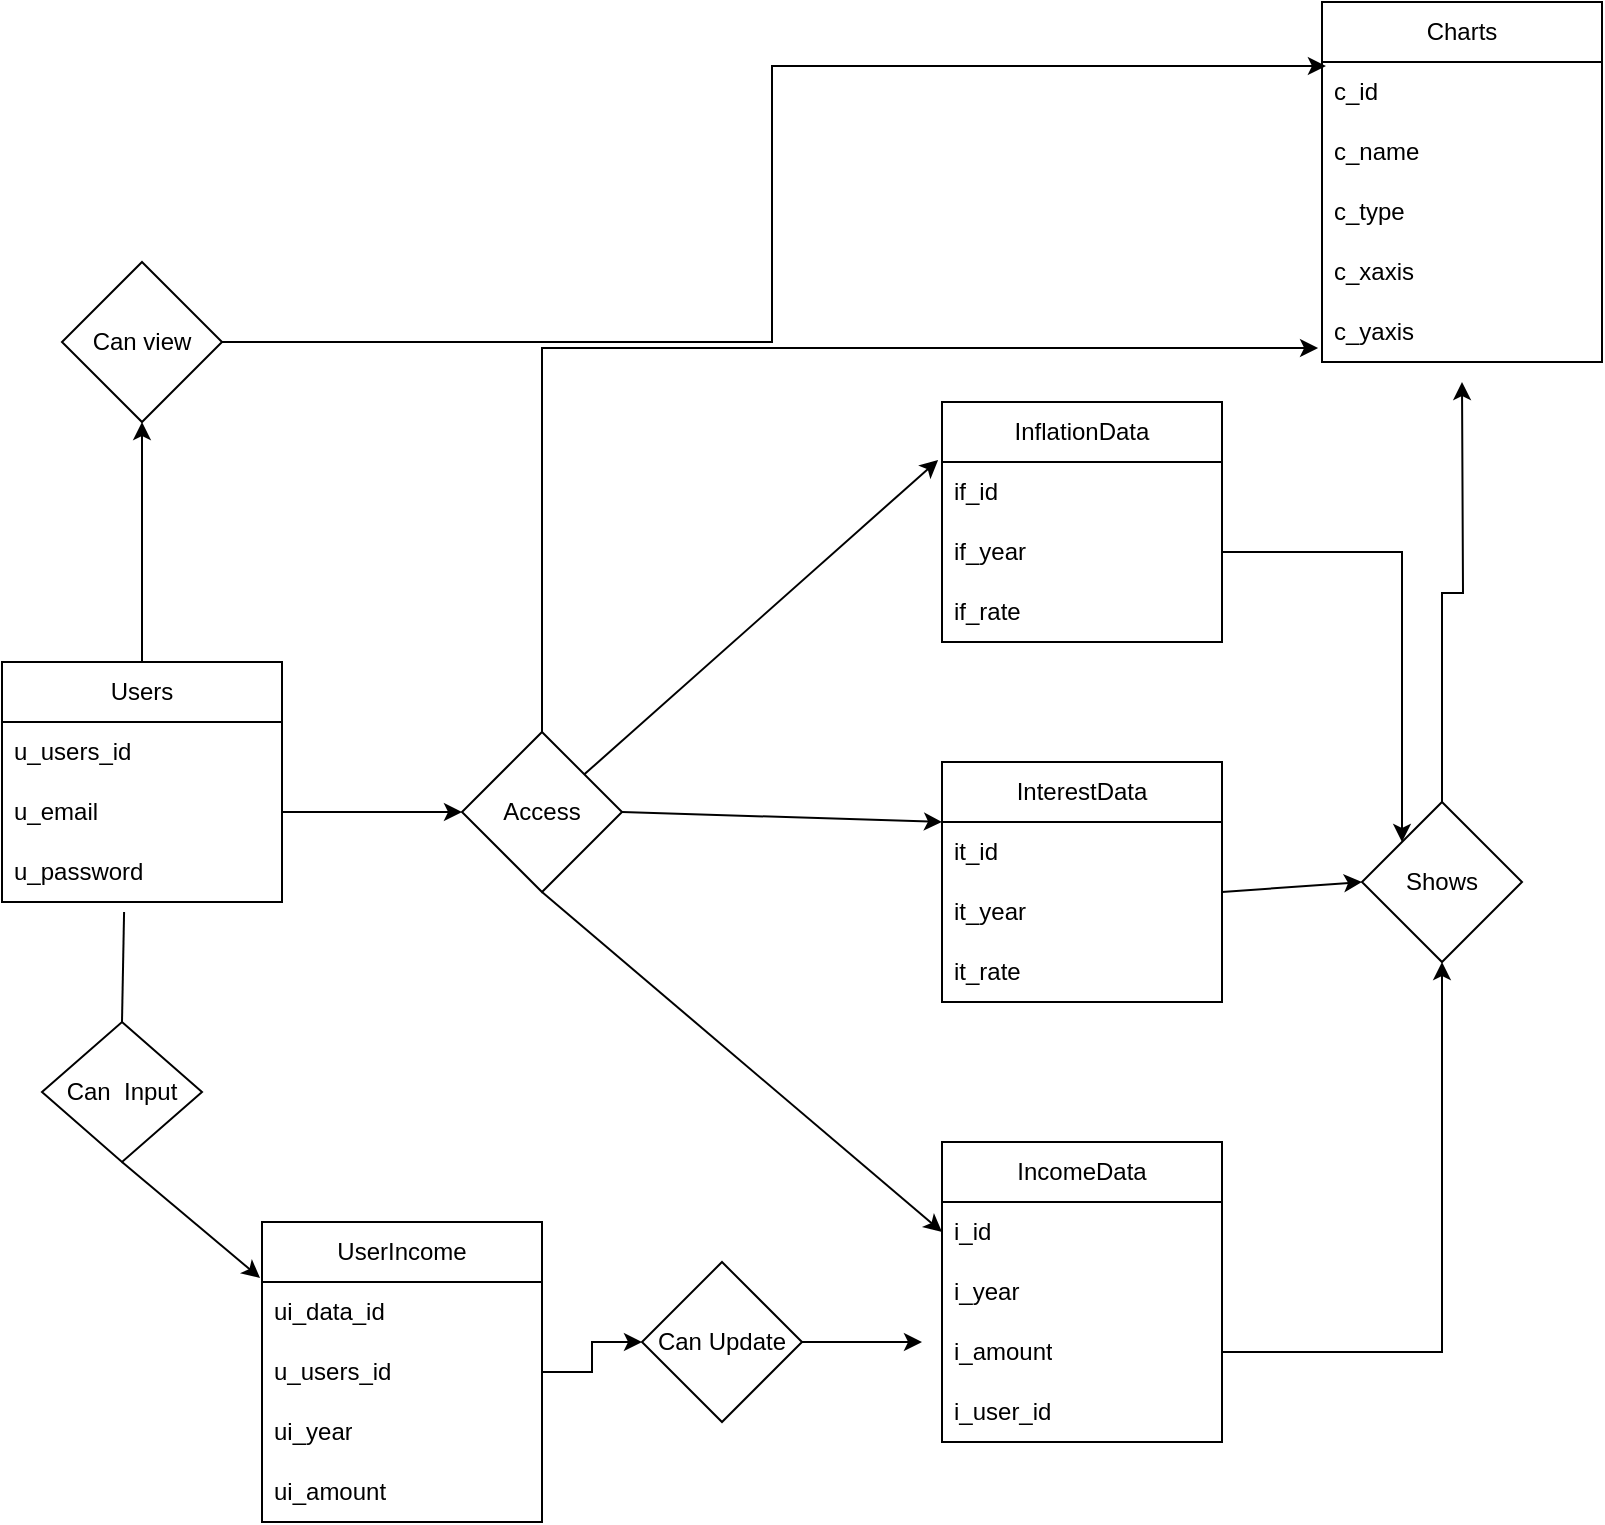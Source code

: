 <mxfile version="22.0.4" type="github">
  <diagram name="Page-1" id="m_QJYwEmpjciaFvyn87b">
    <mxGraphModel dx="1434" dy="790" grid="1" gridSize="10" guides="1" tooltips="1" connect="1" arrows="1" fold="1" page="1" pageScale="1" pageWidth="850" pageHeight="1100" math="0" shadow="0">
      <root>
        <mxCell id="0" />
        <mxCell id="1" parent="0" />
        <mxCell id="MnOWo67edYaQ9okEDMTv-19" value="IncomeData" style="swimlane;fontStyle=0;childLayout=stackLayout;horizontal=1;startSize=30;horizontalStack=0;resizeParent=1;resizeParentMax=0;resizeLast=0;collapsible=1;marginBottom=0;whiteSpace=wrap;html=1;" vertex="1" parent="1">
          <mxGeometry x="480" y="590" width="140" height="150" as="geometry" />
        </mxCell>
        <mxCell id="MnOWo67edYaQ9okEDMTv-23" value="i_id" style="text;strokeColor=none;fillColor=none;align=left;verticalAlign=middle;spacingLeft=4;spacingRight=4;overflow=hidden;points=[[0,0.5],[1,0.5]];portConstraint=eastwest;rotatable=0;whiteSpace=wrap;html=1;" vertex="1" parent="MnOWo67edYaQ9okEDMTv-19">
          <mxGeometry y="30" width="140" height="30" as="geometry" />
        </mxCell>
        <mxCell id="MnOWo67edYaQ9okEDMTv-20" value="i_year" style="text;strokeColor=none;fillColor=none;align=left;verticalAlign=middle;spacingLeft=4;spacingRight=4;overflow=hidden;points=[[0,0.5],[1,0.5]];portConstraint=eastwest;rotatable=0;whiteSpace=wrap;html=1;" vertex="1" parent="MnOWo67edYaQ9okEDMTv-19">
          <mxGeometry y="60" width="140" height="30" as="geometry" />
        </mxCell>
        <mxCell id="MnOWo67edYaQ9okEDMTv-21" value="i_amount" style="text;strokeColor=none;fillColor=none;align=left;verticalAlign=middle;spacingLeft=4;spacingRight=4;overflow=hidden;points=[[0,0.5],[1,0.5]];portConstraint=eastwest;rotatable=0;whiteSpace=wrap;html=1;" vertex="1" parent="MnOWo67edYaQ9okEDMTv-19">
          <mxGeometry y="90" width="140" height="30" as="geometry" />
        </mxCell>
        <mxCell id="MnOWo67edYaQ9okEDMTv-50" value="i_user_id" style="text;strokeColor=none;fillColor=none;align=left;verticalAlign=middle;spacingLeft=4;spacingRight=4;overflow=hidden;points=[[0,0.5],[1,0.5]];portConstraint=eastwest;rotatable=0;whiteSpace=wrap;html=1;" vertex="1" parent="MnOWo67edYaQ9okEDMTv-19">
          <mxGeometry y="120" width="140" height="30" as="geometry" />
        </mxCell>
        <mxCell id="MnOWo67edYaQ9okEDMTv-76" style="edgeStyle=orthogonalEdgeStyle;rounded=0;orthogonalLoop=1;jettySize=auto;html=1;exitX=0.5;exitY=0;exitDx=0;exitDy=0;entryX=0.5;entryY=1;entryDx=0;entryDy=0;" edge="1" parent="1" source="MnOWo67edYaQ9okEDMTv-24" target="MnOWo67edYaQ9okEDMTv-74">
          <mxGeometry relative="1" as="geometry" />
        </mxCell>
        <mxCell id="MnOWo67edYaQ9okEDMTv-24" value="Users" style="swimlane;fontStyle=0;childLayout=stackLayout;horizontal=1;startSize=30;horizontalStack=0;resizeParent=1;resizeParentMax=0;resizeLast=0;collapsible=1;marginBottom=0;whiteSpace=wrap;html=1;" vertex="1" parent="1">
          <mxGeometry x="10" y="350" width="140" height="120" as="geometry" />
        </mxCell>
        <mxCell id="MnOWo67edYaQ9okEDMTv-25" value="u_users_id" style="text;strokeColor=none;fillColor=none;align=left;verticalAlign=middle;spacingLeft=4;spacingRight=4;overflow=hidden;points=[[0,0.5],[1,0.5]];portConstraint=eastwest;rotatable=0;whiteSpace=wrap;html=1;" vertex="1" parent="MnOWo67edYaQ9okEDMTv-24">
          <mxGeometry y="30" width="140" height="30" as="geometry" />
        </mxCell>
        <mxCell id="MnOWo67edYaQ9okEDMTv-26" value="u_email" style="text;strokeColor=none;fillColor=none;align=left;verticalAlign=middle;spacingLeft=4;spacingRight=4;overflow=hidden;points=[[0,0.5],[1,0.5]];portConstraint=eastwest;rotatable=0;whiteSpace=wrap;html=1;" vertex="1" parent="MnOWo67edYaQ9okEDMTv-24">
          <mxGeometry y="60" width="140" height="30" as="geometry" />
        </mxCell>
        <mxCell id="MnOWo67edYaQ9okEDMTv-27" value="u_password" style="text;strokeColor=none;fillColor=none;align=left;verticalAlign=middle;spacingLeft=4;spacingRight=4;overflow=hidden;points=[[0,0.5],[1,0.5]];portConstraint=eastwest;rotatable=0;whiteSpace=wrap;html=1;" vertex="1" parent="MnOWo67edYaQ9okEDMTv-24">
          <mxGeometry y="90" width="140" height="30" as="geometry" />
        </mxCell>
        <mxCell id="MnOWo67edYaQ9okEDMTv-28" value="InflationData" style="swimlane;fontStyle=0;childLayout=stackLayout;horizontal=1;startSize=30;horizontalStack=0;resizeParent=1;resizeParentMax=0;resizeLast=0;collapsible=1;marginBottom=0;whiteSpace=wrap;html=1;" vertex="1" parent="1">
          <mxGeometry x="480" y="220" width="140" height="120" as="geometry" />
        </mxCell>
        <mxCell id="MnOWo67edYaQ9okEDMTv-29" value="if_id" style="text;strokeColor=none;fillColor=none;align=left;verticalAlign=middle;spacingLeft=4;spacingRight=4;overflow=hidden;points=[[0,0.5],[1,0.5]];portConstraint=eastwest;rotatable=0;whiteSpace=wrap;html=1;" vertex="1" parent="MnOWo67edYaQ9okEDMTv-28">
          <mxGeometry y="30" width="140" height="30" as="geometry" />
        </mxCell>
        <mxCell id="MnOWo67edYaQ9okEDMTv-30" value="if_year" style="text;strokeColor=none;fillColor=none;align=left;verticalAlign=middle;spacingLeft=4;spacingRight=4;overflow=hidden;points=[[0,0.5],[1,0.5]];portConstraint=eastwest;rotatable=0;whiteSpace=wrap;html=1;" vertex="1" parent="MnOWo67edYaQ9okEDMTv-28">
          <mxGeometry y="60" width="140" height="30" as="geometry" />
        </mxCell>
        <mxCell id="MnOWo67edYaQ9okEDMTv-31" value="if_rate" style="text;strokeColor=none;fillColor=none;align=left;verticalAlign=middle;spacingLeft=4;spacingRight=4;overflow=hidden;points=[[0,0.5],[1,0.5]];portConstraint=eastwest;rotatable=0;whiteSpace=wrap;html=1;" vertex="1" parent="MnOWo67edYaQ9okEDMTv-28">
          <mxGeometry y="90" width="140" height="30" as="geometry" />
        </mxCell>
        <mxCell id="MnOWo67edYaQ9okEDMTv-33" value="InterestData" style="swimlane;fontStyle=0;childLayout=stackLayout;horizontal=1;startSize=30;horizontalStack=0;resizeParent=1;resizeParentMax=0;resizeLast=0;collapsible=1;marginBottom=0;whiteSpace=wrap;html=1;" vertex="1" parent="1">
          <mxGeometry x="480" y="400" width="140" height="120" as="geometry" />
        </mxCell>
        <mxCell id="MnOWo67edYaQ9okEDMTv-34" value="it_id" style="text;strokeColor=none;fillColor=none;align=left;verticalAlign=middle;spacingLeft=4;spacingRight=4;overflow=hidden;points=[[0,0.5],[1,0.5]];portConstraint=eastwest;rotatable=0;whiteSpace=wrap;html=1;" vertex="1" parent="MnOWo67edYaQ9okEDMTv-33">
          <mxGeometry y="30" width="140" height="30" as="geometry" />
        </mxCell>
        <mxCell id="MnOWo67edYaQ9okEDMTv-35" value="it_year" style="text;strokeColor=none;fillColor=none;align=left;verticalAlign=middle;spacingLeft=4;spacingRight=4;overflow=hidden;points=[[0,0.5],[1,0.5]];portConstraint=eastwest;rotatable=0;whiteSpace=wrap;html=1;" vertex="1" parent="MnOWo67edYaQ9okEDMTv-33">
          <mxGeometry y="60" width="140" height="30" as="geometry" />
        </mxCell>
        <mxCell id="MnOWo67edYaQ9okEDMTv-36" value="it_rate" style="text;strokeColor=none;fillColor=none;align=left;verticalAlign=middle;spacingLeft=4;spacingRight=4;overflow=hidden;points=[[0,0.5],[1,0.5]];portConstraint=eastwest;rotatable=0;whiteSpace=wrap;html=1;" vertex="1" parent="MnOWo67edYaQ9okEDMTv-33">
          <mxGeometry y="90" width="140" height="30" as="geometry" />
        </mxCell>
        <mxCell id="MnOWo67edYaQ9okEDMTv-51" value="Charts" style="swimlane;fontStyle=0;childLayout=stackLayout;horizontal=1;startSize=30;horizontalStack=0;resizeParent=1;resizeParentMax=0;resizeLast=0;collapsible=1;marginBottom=0;whiteSpace=wrap;html=1;" vertex="1" parent="1">
          <mxGeometry x="670" y="20" width="140" height="180" as="geometry" />
        </mxCell>
        <mxCell id="MnOWo67edYaQ9okEDMTv-52" value="c_id" style="text;strokeColor=none;fillColor=none;align=left;verticalAlign=middle;spacingLeft=4;spacingRight=4;overflow=hidden;points=[[0,0.5],[1,0.5]];portConstraint=eastwest;rotatable=0;whiteSpace=wrap;html=1;" vertex="1" parent="MnOWo67edYaQ9okEDMTv-51">
          <mxGeometry y="30" width="140" height="30" as="geometry" />
        </mxCell>
        <mxCell id="MnOWo67edYaQ9okEDMTv-53" value="c_name" style="text;strokeColor=none;fillColor=none;align=left;verticalAlign=middle;spacingLeft=4;spacingRight=4;overflow=hidden;points=[[0,0.5],[1,0.5]];portConstraint=eastwest;rotatable=0;whiteSpace=wrap;html=1;" vertex="1" parent="MnOWo67edYaQ9okEDMTv-51">
          <mxGeometry y="60" width="140" height="30" as="geometry" />
        </mxCell>
        <mxCell id="MnOWo67edYaQ9okEDMTv-54" value="c_type" style="text;strokeColor=none;fillColor=none;align=left;verticalAlign=middle;spacingLeft=4;spacingRight=4;overflow=hidden;points=[[0,0.5],[1,0.5]];portConstraint=eastwest;rotatable=0;whiteSpace=wrap;html=1;" vertex="1" parent="MnOWo67edYaQ9okEDMTv-51">
          <mxGeometry y="90" width="140" height="30" as="geometry" />
        </mxCell>
        <mxCell id="MnOWo67edYaQ9okEDMTv-55" value="c_xaxis" style="text;strokeColor=none;fillColor=none;align=left;verticalAlign=middle;spacingLeft=4;spacingRight=4;overflow=hidden;points=[[0,0.5],[1,0.5]];portConstraint=eastwest;rotatable=0;whiteSpace=wrap;html=1;" vertex="1" parent="MnOWo67edYaQ9okEDMTv-51">
          <mxGeometry y="120" width="140" height="30" as="geometry" />
        </mxCell>
        <mxCell id="MnOWo67edYaQ9okEDMTv-56" value="c_yaxis" style="text;strokeColor=none;fillColor=none;align=left;verticalAlign=middle;spacingLeft=4;spacingRight=4;overflow=hidden;points=[[0,0.5],[1,0.5]];portConstraint=eastwest;rotatable=0;whiteSpace=wrap;html=1;" vertex="1" parent="MnOWo67edYaQ9okEDMTv-51">
          <mxGeometry y="150" width="140" height="30" as="geometry" />
        </mxCell>
        <mxCell id="MnOWo67edYaQ9okEDMTv-58" value="UserIncome" style="swimlane;fontStyle=0;childLayout=stackLayout;horizontal=1;startSize=30;horizontalStack=0;resizeParent=1;resizeParentMax=0;resizeLast=0;collapsible=1;marginBottom=0;whiteSpace=wrap;html=1;" vertex="1" parent="1">
          <mxGeometry x="140" y="630" width="140" height="150" as="geometry" />
        </mxCell>
        <mxCell id="MnOWo67edYaQ9okEDMTv-59" value="ui_data_id" style="text;strokeColor=none;fillColor=none;align=left;verticalAlign=middle;spacingLeft=4;spacingRight=4;overflow=hidden;points=[[0,0.5],[1,0.5]];portConstraint=eastwest;rotatable=0;whiteSpace=wrap;html=1;" vertex="1" parent="MnOWo67edYaQ9okEDMTv-58">
          <mxGeometry y="30" width="140" height="30" as="geometry" />
        </mxCell>
        <mxCell id="MnOWo67edYaQ9okEDMTv-60" value="u_users_id" style="text;strokeColor=none;fillColor=none;align=left;verticalAlign=middle;spacingLeft=4;spacingRight=4;overflow=hidden;points=[[0,0.5],[1,0.5]];portConstraint=eastwest;rotatable=0;whiteSpace=wrap;html=1;" vertex="1" parent="MnOWo67edYaQ9okEDMTv-58">
          <mxGeometry y="60" width="140" height="30" as="geometry" />
        </mxCell>
        <mxCell id="MnOWo67edYaQ9okEDMTv-61" value="ui_year" style="text;strokeColor=none;fillColor=none;align=left;verticalAlign=middle;spacingLeft=4;spacingRight=4;overflow=hidden;points=[[0,0.5],[1,0.5]];portConstraint=eastwest;rotatable=0;whiteSpace=wrap;html=1;" vertex="1" parent="MnOWo67edYaQ9okEDMTv-58">
          <mxGeometry y="90" width="140" height="30" as="geometry" />
        </mxCell>
        <mxCell id="MnOWo67edYaQ9okEDMTv-62" value="ui_amount" style="text;strokeColor=none;fillColor=none;align=left;verticalAlign=middle;spacingLeft=4;spacingRight=4;overflow=hidden;points=[[0,0.5],[1,0.5]];portConstraint=eastwest;rotatable=0;whiteSpace=wrap;html=1;" vertex="1" parent="MnOWo67edYaQ9okEDMTv-58">
          <mxGeometry y="120" width="140" height="30" as="geometry" />
        </mxCell>
        <mxCell id="MnOWo67edYaQ9okEDMTv-63" value="Access" style="rhombus;whiteSpace=wrap;html=1;" vertex="1" parent="1">
          <mxGeometry x="240" y="385" width="80" height="80" as="geometry" />
        </mxCell>
        <mxCell id="MnOWo67edYaQ9okEDMTv-70" style="edgeStyle=orthogonalEdgeStyle;rounded=0;orthogonalLoop=1;jettySize=auto;html=1;exitX=1;exitY=0.5;exitDx=0;exitDy=0;entryX=0;entryY=0.5;entryDx=0;entryDy=0;" edge="1" parent="1" source="MnOWo67edYaQ9okEDMTv-26" target="MnOWo67edYaQ9okEDMTv-63">
          <mxGeometry relative="1" as="geometry" />
        </mxCell>
        <mxCell id="MnOWo67edYaQ9okEDMTv-71" value="" style="endArrow=classic;html=1;rounded=0;entryX=0;entryY=0.5;entryDx=0;entryDy=0;exitX=0.5;exitY=1;exitDx=0;exitDy=0;" edge="1" parent="1" source="MnOWo67edYaQ9okEDMTv-63" target="MnOWo67edYaQ9okEDMTv-23">
          <mxGeometry width="50" height="50" relative="1" as="geometry">
            <mxPoint x="290" y="470" as="sourcePoint" />
            <mxPoint x="410" y="390" as="targetPoint" />
          </mxGeometry>
        </mxCell>
        <mxCell id="MnOWo67edYaQ9okEDMTv-72" value="" style="endArrow=classic;html=1;rounded=0;entryX=-0.014;entryY=-0.033;entryDx=0;entryDy=0;entryPerimeter=0;" edge="1" parent="1" source="MnOWo67edYaQ9okEDMTv-63" target="MnOWo67edYaQ9okEDMTv-29">
          <mxGeometry width="50" height="50" relative="1" as="geometry">
            <mxPoint x="360" y="440" as="sourcePoint" />
            <mxPoint x="410" y="390" as="targetPoint" />
          </mxGeometry>
        </mxCell>
        <mxCell id="MnOWo67edYaQ9okEDMTv-73" value="" style="endArrow=classic;html=1;rounded=0;exitX=1;exitY=0.5;exitDx=0;exitDy=0;entryX=0;entryY=0.25;entryDx=0;entryDy=0;" edge="1" parent="1" source="MnOWo67edYaQ9okEDMTv-63" target="MnOWo67edYaQ9okEDMTv-33">
          <mxGeometry width="50" height="50" relative="1" as="geometry">
            <mxPoint x="360" y="440" as="sourcePoint" />
            <mxPoint x="410" y="390" as="targetPoint" />
          </mxGeometry>
        </mxCell>
        <mxCell id="MnOWo67edYaQ9okEDMTv-74" value="Can view" style="rhombus;whiteSpace=wrap;html=1;" vertex="1" parent="1">
          <mxGeometry x="40" y="150" width="80" height="80" as="geometry" />
        </mxCell>
        <mxCell id="MnOWo67edYaQ9okEDMTv-78" style="edgeStyle=orthogonalEdgeStyle;rounded=0;orthogonalLoop=1;jettySize=auto;html=1;exitX=1;exitY=0.5;exitDx=0;exitDy=0;entryX=0.014;entryY=0.067;entryDx=0;entryDy=0;entryPerimeter=0;" edge="1" parent="1" source="MnOWo67edYaQ9okEDMTv-74" target="MnOWo67edYaQ9okEDMTv-52">
          <mxGeometry relative="1" as="geometry" />
        </mxCell>
        <mxCell id="MnOWo67edYaQ9okEDMTv-81" value="Can&amp;nbsp; Input" style="rhombus;whiteSpace=wrap;html=1;" vertex="1" parent="1">
          <mxGeometry x="30" y="530" width="80" height="70" as="geometry" />
        </mxCell>
        <mxCell id="MnOWo67edYaQ9okEDMTv-82" value="" style="endArrow=none;html=1;rounded=0;exitX=0.5;exitY=0;exitDx=0;exitDy=0;entryX=0.436;entryY=1.167;entryDx=0;entryDy=0;entryPerimeter=0;" edge="1" parent="1" source="MnOWo67edYaQ9okEDMTv-81" target="MnOWo67edYaQ9okEDMTv-27">
          <mxGeometry width="50" height="50" relative="1" as="geometry">
            <mxPoint x="30" y="520" as="sourcePoint" />
            <mxPoint x="80" y="470" as="targetPoint" />
          </mxGeometry>
        </mxCell>
        <mxCell id="MnOWo67edYaQ9okEDMTv-83" value="" style="endArrow=classic;html=1;rounded=0;entryX=-0.007;entryY=-0.067;entryDx=0;entryDy=0;entryPerimeter=0;exitX=0.5;exitY=1;exitDx=0;exitDy=0;" edge="1" parent="1" source="MnOWo67edYaQ9okEDMTv-81" target="MnOWo67edYaQ9okEDMTv-59">
          <mxGeometry width="50" height="50" relative="1" as="geometry">
            <mxPoint x="45" y="670" as="sourcePoint" />
            <mxPoint x="95" y="620" as="targetPoint" />
          </mxGeometry>
        </mxCell>
        <mxCell id="MnOWo67edYaQ9okEDMTv-87" style="edgeStyle=orthogonalEdgeStyle;rounded=0;orthogonalLoop=1;jettySize=auto;html=1;exitX=1;exitY=0.5;exitDx=0;exitDy=0;" edge="1" parent="1" source="MnOWo67edYaQ9okEDMTv-84">
          <mxGeometry relative="1" as="geometry">
            <mxPoint x="470" y="690" as="targetPoint" />
          </mxGeometry>
        </mxCell>
        <mxCell id="MnOWo67edYaQ9okEDMTv-84" value="Can Update" style="rhombus;whiteSpace=wrap;html=1;" vertex="1" parent="1">
          <mxGeometry x="330" y="650" width="80" height="80" as="geometry" />
        </mxCell>
        <mxCell id="MnOWo67edYaQ9okEDMTv-86" style="edgeStyle=orthogonalEdgeStyle;rounded=0;orthogonalLoop=1;jettySize=auto;html=1;exitX=1;exitY=0.5;exitDx=0;exitDy=0;entryX=0;entryY=0.5;entryDx=0;entryDy=0;" edge="1" parent="1" source="MnOWo67edYaQ9okEDMTv-60" target="MnOWo67edYaQ9okEDMTv-84">
          <mxGeometry relative="1" as="geometry" />
        </mxCell>
        <mxCell id="MnOWo67edYaQ9okEDMTv-95" style="edgeStyle=orthogonalEdgeStyle;rounded=0;orthogonalLoop=1;jettySize=auto;html=1;exitX=0.5;exitY=0;exitDx=0;exitDy=0;" edge="1" parent="1" source="MnOWo67edYaQ9okEDMTv-88">
          <mxGeometry relative="1" as="geometry">
            <mxPoint x="740" y="210" as="targetPoint" />
          </mxGeometry>
        </mxCell>
        <mxCell id="MnOWo67edYaQ9okEDMTv-88" value="Shows" style="rhombus;whiteSpace=wrap;html=1;" vertex="1" parent="1">
          <mxGeometry x="690" y="420" width="80" height="80" as="geometry" />
        </mxCell>
        <mxCell id="MnOWo67edYaQ9okEDMTv-91" value="" style="endArrow=classic;html=1;rounded=0;entryX=0;entryY=0.5;entryDx=0;entryDy=0;" edge="1" parent="1" target="MnOWo67edYaQ9okEDMTv-88">
          <mxGeometry width="50" height="50" relative="1" as="geometry">
            <mxPoint x="620" y="465" as="sourcePoint" />
            <mxPoint x="670" y="415" as="targetPoint" />
          </mxGeometry>
        </mxCell>
        <mxCell id="MnOWo67edYaQ9okEDMTv-93" style="edgeStyle=orthogonalEdgeStyle;rounded=0;orthogonalLoop=1;jettySize=auto;html=1;exitX=0.5;exitY=0;exitDx=0;exitDy=0;entryX=-0.014;entryY=0.767;entryDx=0;entryDy=0;entryPerimeter=0;" edge="1" parent="1" source="MnOWo67edYaQ9okEDMTv-63" target="MnOWo67edYaQ9okEDMTv-56">
          <mxGeometry relative="1" as="geometry" />
        </mxCell>
        <mxCell id="MnOWo67edYaQ9okEDMTv-96" style="edgeStyle=orthogonalEdgeStyle;rounded=0;orthogonalLoop=1;jettySize=auto;html=1;exitX=1;exitY=0.5;exitDx=0;exitDy=0;entryX=0;entryY=0;entryDx=0;entryDy=0;" edge="1" parent="1" source="MnOWo67edYaQ9okEDMTv-30" target="MnOWo67edYaQ9okEDMTv-88">
          <mxGeometry relative="1" as="geometry" />
        </mxCell>
        <mxCell id="MnOWo67edYaQ9okEDMTv-97" style="edgeStyle=orthogonalEdgeStyle;rounded=0;orthogonalLoop=1;jettySize=auto;html=1;exitX=1;exitY=0.5;exitDx=0;exitDy=0;entryX=0.5;entryY=1;entryDx=0;entryDy=0;" edge="1" parent="1" source="MnOWo67edYaQ9okEDMTv-21" target="MnOWo67edYaQ9okEDMTv-88">
          <mxGeometry relative="1" as="geometry" />
        </mxCell>
      </root>
    </mxGraphModel>
  </diagram>
</mxfile>
